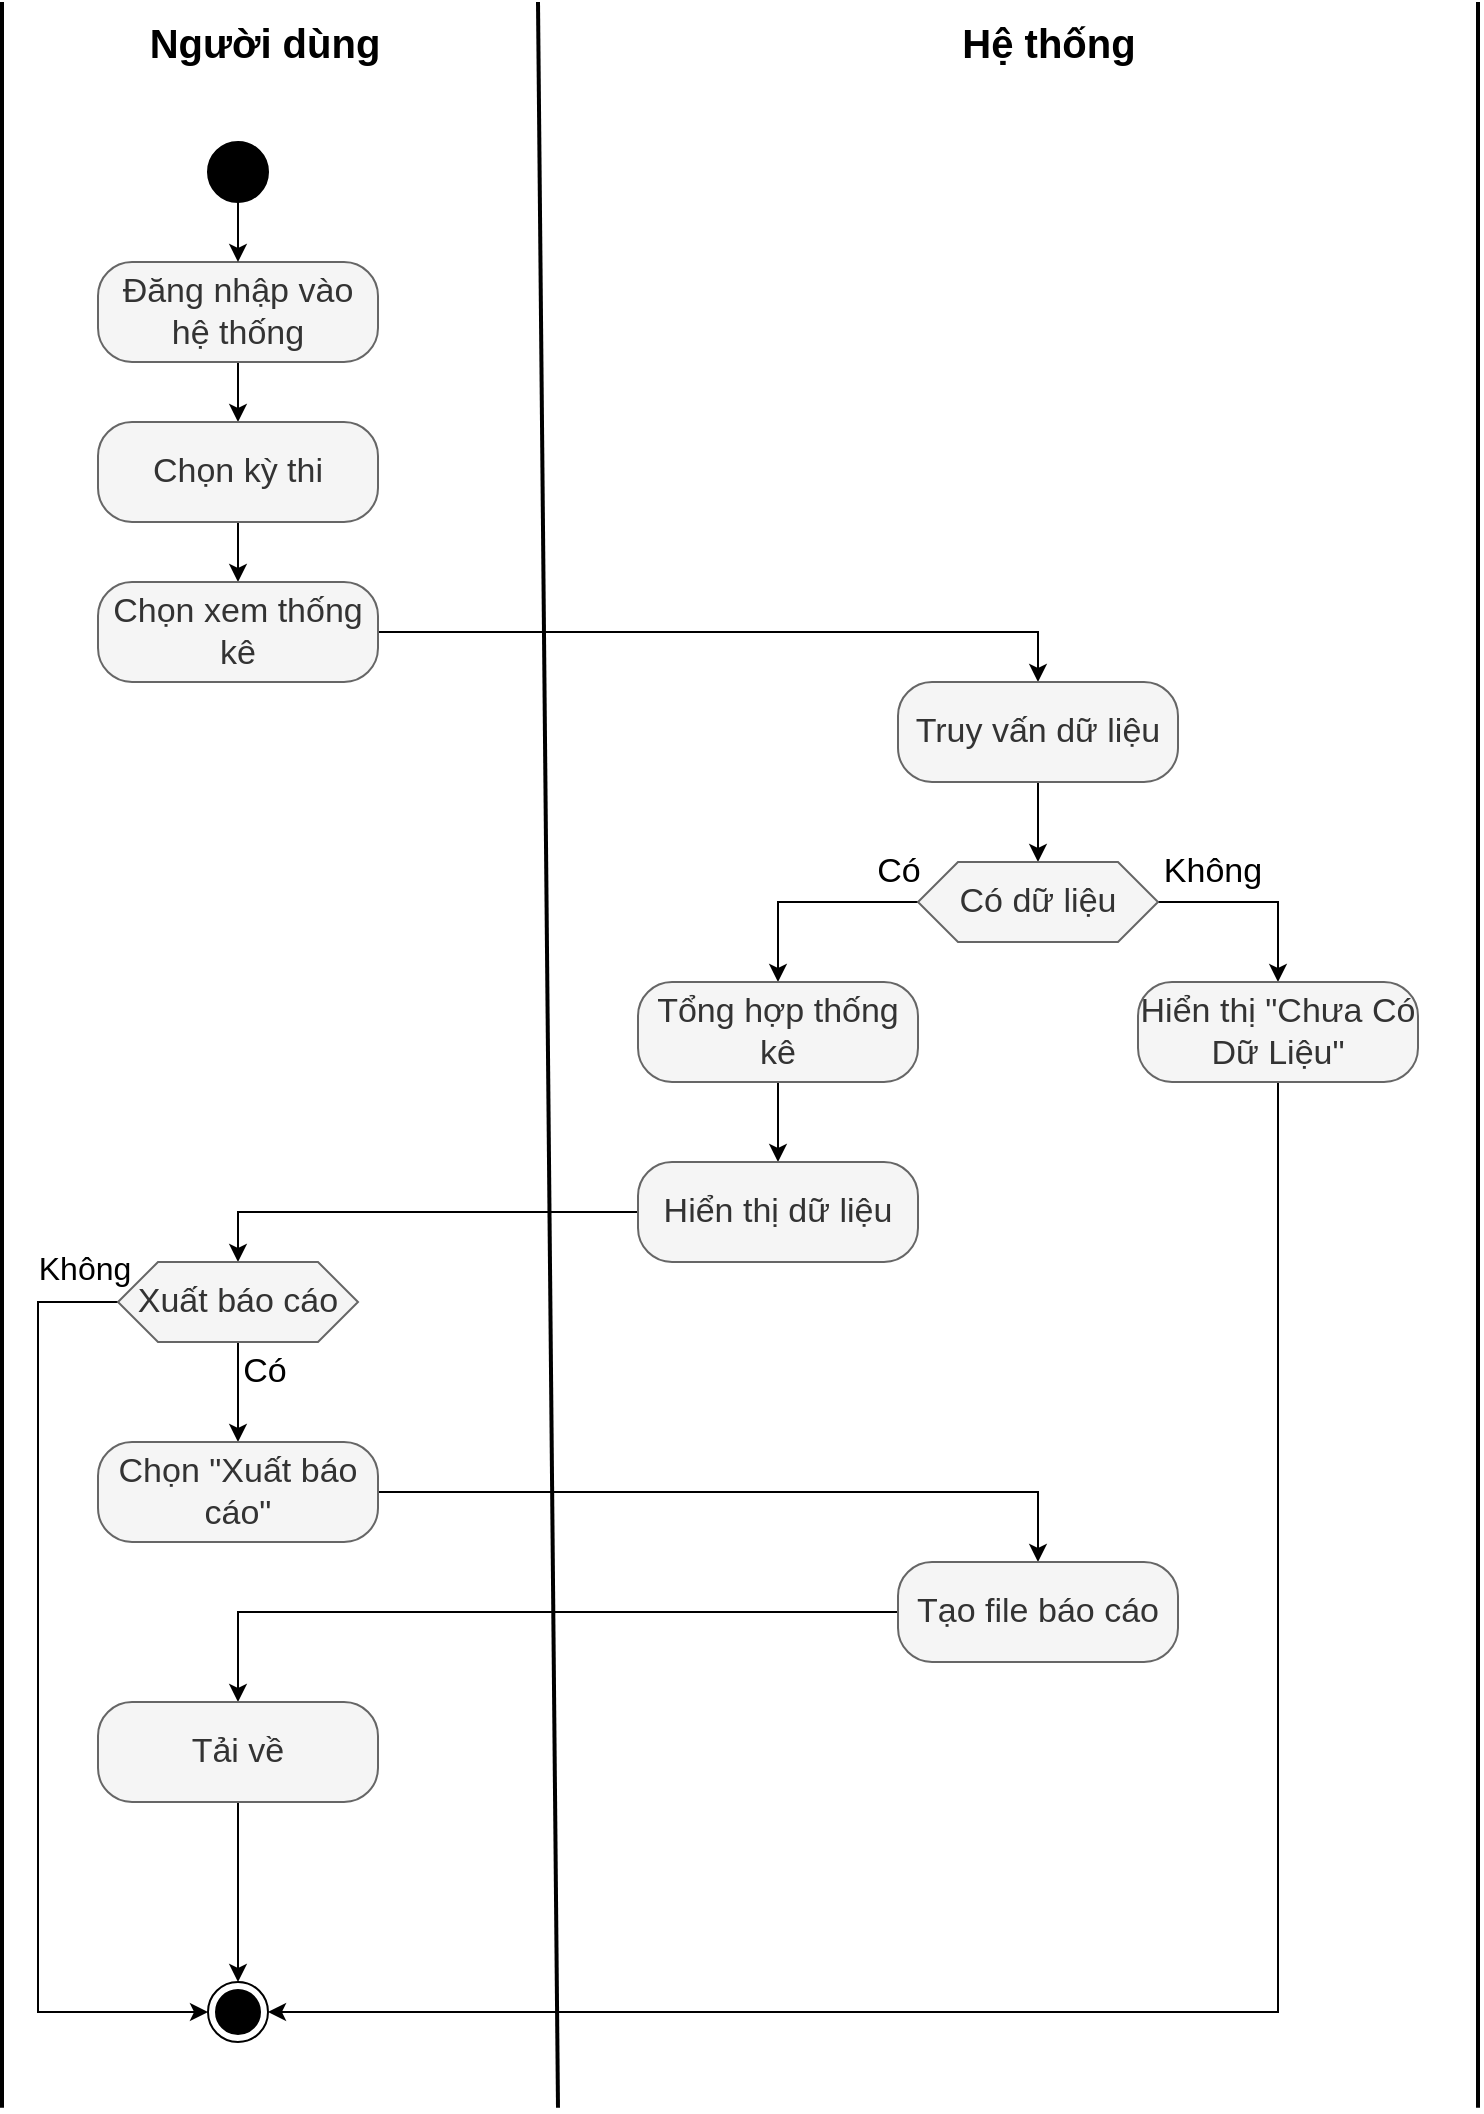 <mxfile version="26.0.7">
  <diagram name="Page-1" id="BU3BLhjhVnLhTqvIt0Mj">
    <mxGraphModel dx="2100" dy="1242" grid="1" gridSize="10" guides="1" tooltips="1" connect="1" arrows="1" fold="1" page="1" pageScale="1" pageWidth="850" pageHeight="1100" math="0" shadow="0">
      <root>
        <mxCell id="0" />
        <mxCell id="1" parent="0" />
        <mxCell id="X6O3BDCGTIPORPAaHyDT-7" value="" style="edgeStyle=orthogonalEdgeStyle;rounded=0;orthogonalLoop=1;jettySize=auto;html=1;fontSize=17;" parent="1" source="X6O3BDCGTIPORPAaHyDT-1" target="X6O3BDCGTIPORPAaHyDT-2" edge="1">
          <mxGeometry relative="1" as="geometry" />
        </mxCell>
        <mxCell id="X6O3BDCGTIPORPAaHyDT-1" value="Đăng nhập vào hệ thống" style="rounded=1;whiteSpace=wrap;html=1;fillColor=#f5f5f5;fontColor=#333333;strokeColor=#666666;arcSize=34;fontSize=17;" parent="1" vertex="1">
          <mxGeometry x="70" y="140" width="140" height="50" as="geometry" />
        </mxCell>
        <mxCell id="X6O3BDCGTIPORPAaHyDT-8" value="" style="edgeStyle=orthogonalEdgeStyle;rounded=0;orthogonalLoop=1;jettySize=auto;html=1;fontSize=17;" parent="1" source="X6O3BDCGTIPORPAaHyDT-2" target="X6O3BDCGTIPORPAaHyDT-3" edge="1">
          <mxGeometry relative="1" as="geometry" />
        </mxCell>
        <mxCell id="X6O3BDCGTIPORPAaHyDT-2" value="Chọn kỳ thi" style="rounded=1;whiteSpace=wrap;html=1;fillColor=#f5f5f5;fontColor=#333333;strokeColor=#666666;arcSize=34;fontSize=17;" parent="1" vertex="1">
          <mxGeometry x="70" y="220" width="140" height="50" as="geometry" />
        </mxCell>
        <mxCell id="X6O3BDCGTIPORPAaHyDT-9" style="edgeStyle=orthogonalEdgeStyle;rounded=0;orthogonalLoop=1;jettySize=auto;html=1;fontSize=17;" parent="1" source="X6O3BDCGTIPORPAaHyDT-3" target="X6O3BDCGTIPORPAaHyDT-4" edge="1">
          <mxGeometry relative="1" as="geometry">
            <Array as="points">
              <mxPoint x="540" y="325" />
            </Array>
          </mxGeometry>
        </mxCell>
        <mxCell id="X6O3BDCGTIPORPAaHyDT-3" value="Chọn xem thống kê" style="rounded=1;whiteSpace=wrap;html=1;fillColor=#f5f5f5;fontColor=#333333;strokeColor=#666666;arcSize=34;fontSize=17;" parent="1" vertex="1">
          <mxGeometry x="70" y="300" width="140" height="50" as="geometry" />
        </mxCell>
        <mxCell id="X6O3BDCGTIPORPAaHyDT-6" value="" style="edgeStyle=orthogonalEdgeStyle;rounded=0;orthogonalLoop=1;jettySize=auto;html=1;fontSize=17;" parent="1" source="X6O3BDCGTIPORPAaHyDT-4" target="X6O3BDCGTIPORPAaHyDT-5" edge="1">
          <mxGeometry relative="1" as="geometry" />
        </mxCell>
        <mxCell id="X6O3BDCGTIPORPAaHyDT-4" value="Truy vấn dữ liệu" style="rounded=1;whiteSpace=wrap;html=1;fillColor=#f5f5f5;fontColor=#333333;strokeColor=#666666;arcSize=34;fontSize=17;" parent="1" vertex="1">
          <mxGeometry x="470" y="350" width="140" height="50" as="geometry" />
        </mxCell>
        <mxCell id="X6O3BDCGTIPORPAaHyDT-11" style="edgeStyle=orthogonalEdgeStyle;rounded=0;orthogonalLoop=1;jettySize=auto;html=1;fontSize=17;" parent="1" source="X6O3BDCGTIPORPAaHyDT-5" target="X6O3BDCGTIPORPAaHyDT-10" edge="1">
          <mxGeometry relative="1" as="geometry">
            <Array as="points">
              <mxPoint x="410" y="460" />
            </Array>
          </mxGeometry>
        </mxCell>
        <mxCell id="X6O3BDCGTIPORPAaHyDT-16" style="edgeStyle=orthogonalEdgeStyle;rounded=0;orthogonalLoop=1;jettySize=auto;html=1;entryX=0.5;entryY=0;entryDx=0;entryDy=0;fontSize=17;" parent="1" source="X6O3BDCGTIPORPAaHyDT-5" target="X6O3BDCGTIPORPAaHyDT-14" edge="1">
          <mxGeometry relative="1" as="geometry">
            <Array as="points">
              <mxPoint x="660" y="460" />
            </Array>
          </mxGeometry>
        </mxCell>
        <mxCell id="X6O3BDCGTIPORPAaHyDT-5" value="Có dữ liệu" style="shape=hexagon;perimeter=hexagonPerimeter2;whiteSpace=wrap;html=1;fixedSize=1;fillColor=#f5f5f5;fontColor=#333333;strokeColor=#666666;fontSize=17;" parent="1" vertex="1">
          <mxGeometry x="480" y="440" width="120" height="40" as="geometry" />
        </mxCell>
        <mxCell id="X6O3BDCGTIPORPAaHyDT-13" value="" style="edgeStyle=orthogonalEdgeStyle;rounded=0;orthogonalLoop=1;jettySize=auto;html=1;fontSize=17;" parent="1" source="X6O3BDCGTIPORPAaHyDT-10" target="X6O3BDCGTIPORPAaHyDT-12" edge="1">
          <mxGeometry relative="1" as="geometry" />
        </mxCell>
        <mxCell id="X6O3BDCGTIPORPAaHyDT-10" value="Tổng hợp thống kê" style="rounded=1;whiteSpace=wrap;html=1;fillColor=#f5f5f5;fontColor=#333333;strokeColor=#666666;arcSize=34;fontSize=17;" parent="1" vertex="1">
          <mxGeometry x="340" y="500" width="140" height="50" as="geometry" />
        </mxCell>
        <mxCell id="X6O3BDCGTIPORPAaHyDT-22" style="edgeStyle=orthogonalEdgeStyle;rounded=0;orthogonalLoop=1;jettySize=auto;html=1;entryX=0.5;entryY=0;entryDx=0;entryDy=0;fontSize=17;" parent="1" source="X6O3BDCGTIPORPAaHyDT-12" target="X6O3BDCGTIPORPAaHyDT-18" edge="1">
          <mxGeometry relative="1" as="geometry" />
        </mxCell>
        <mxCell id="X6O3BDCGTIPORPAaHyDT-12" value="Hiển thị dữ liệu" style="rounded=1;whiteSpace=wrap;html=1;fillColor=#f5f5f5;fontColor=#333333;strokeColor=#666666;arcSize=34;fontSize=17;" parent="1" vertex="1">
          <mxGeometry x="340" y="590" width="140" height="50" as="geometry" />
        </mxCell>
        <mxCell id="X6O3BDCGTIPORPAaHyDT-34" style="edgeStyle=orthogonalEdgeStyle;rounded=0;orthogonalLoop=1;jettySize=auto;html=1;entryX=1;entryY=0.5;entryDx=0;entryDy=0;fontSize=17;" parent="1" source="X6O3BDCGTIPORPAaHyDT-14" target="X6O3BDCGTIPORPAaHyDT-23" edge="1">
          <mxGeometry relative="1" as="geometry">
            <Array as="points">
              <mxPoint x="660" y="1015" />
            </Array>
          </mxGeometry>
        </mxCell>
        <mxCell id="X6O3BDCGTIPORPAaHyDT-14" value="Hiển thị &quot;Chưa Có Dữ Liệu&quot;" style="rounded=1;whiteSpace=wrap;html=1;fillColor=#f5f5f5;fontColor=#333333;strokeColor=#666666;arcSize=34;fontSize=17;" parent="1" vertex="1">
          <mxGeometry x="590" y="500" width="140" height="50" as="geometry" />
        </mxCell>
        <mxCell id="X6O3BDCGTIPORPAaHyDT-15" value="Có" style="text;html=1;align=center;verticalAlign=middle;resizable=0;points=[];autosize=1;strokeColor=none;fillColor=none;fontSize=17;" parent="1" vertex="1">
          <mxGeometry x="445" y="430" width="50" height="30" as="geometry" />
        </mxCell>
        <mxCell id="X6O3BDCGTIPORPAaHyDT-17" value="Không" style="text;html=1;align=center;verticalAlign=middle;resizable=0;points=[];autosize=1;strokeColor=none;fillColor=none;fontSize=17;" parent="1" vertex="1">
          <mxGeometry x="592" y="430" width="70" height="30" as="geometry" />
        </mxCell>
        <mxCell id="X6O3BDCGTIPORPAaHyDT-20" value="" style="edgeStyle=orthogonalEdgeStyle;rounded=0;orthogonalLoop=1;jettySize=auto;html=1;fontSize=17;" parent="1" source="X6O3BDCGTIPORPAaHyDT-18" target="X6O3BDCGTIPORPAaHyDT-19" edge="1">
          <mxGeometry relative="1" as="geometry" />
        </mxCell>
        <mxCell id="X6O3BDCGTIPORPAaHyDT-32" style="edgeStyle=orthogonalEdgeStyle;rounded=0;orthogonalLoop=1;jettySize=auto;html=1;exitX=0;exitY=0.5;exitDx=0;exitDy=0;entryX=0;entryY=0.5;entryDx=0;entryDy=0;" parent="1" source="X6O3BDCGTIPORPAaHyDT-18" target="X6O3BDCGTIPORPAaHyDT-23" edge="1">
          <mxGeometry relative="1" as="geometry">
            <Array as="points">
              <mxPoint x="40" y="660" />
              <mxPoint x="40" y="1015" />
            </Array>
          </mxGeometry>
        </mxCell>
        <mxCell id="X6O3BDCGTIPORPAaHyDT-18" value="Xuất báo cáo" style="shape=hexagon;perimeter=hexagonPerimeter2;whiteSpace=wrap;html=1;fixedSize=1;fillColor=#f5f5f5;fontColor=#333333;strokeColor=#666666;fontSize=17;" parent="1" vertex="1">
          <mxGeometry x="80" y="640" width="120" height="40" as="geometry" />
        </mxCell>
        <mxCell id="X6O3BDCGTIPORPAaHyDT-28" style="edgeStyle=orthogonalEdgeStyle;rounded=0;orthogonalLoop=1;jettySize=auto;html=1;fontSize=17;" parent="1" source="X6O3BDCGTIPORPAaHyDT-19" target="X6O3BDCGTIPORPAaHyDT-27" edge="1">
          <mxGeometry relative="1" as="geometry" />
        </mxCell>
        <mxCell id="X6O3BDCGTIPORPAaHyDT-19" value="Chọn &quot;Xuất báo cáo&quot;" style="rounded=1;whiteSpace=wrap;html=1;fillColor=#f5f5f5;fontColor=#333333;strokeColor=#666666;arcSize=34;fontSize=17;" parent="1" vertex="1">
          <mxGeometry x="70" y="730" width="140" height="50" as="geometry" />
        </mxCell>
        <mxCell id="X6O3BDCGTIPORPAaHyDT-21" value="Có" style="text;html=1;align=center;verticalAlign=middle;resizable=0;points=[];autosize=1;strokeColor=none;fillColor=none;fontSize=17;" parent="1" vertex="1">
          <mxGeometry x="128" y="680" width="50" height="30" as="geometry" />
        </mxCell>
        <mxCell id="X6O3BDCGTIPORPAaHyDT-23" value="" style="ellipse;html=1;shape=endState;fillColor=#000000;strokeColor=light-dark(#000000, #ff9090);fontSize=17;" parent="1" vertex="1">
          <mxGeometry x="125" y="1000" width="30" height="30" as="geometry" />
        </mxCell>
        <mxCell id="X6O3BDCGTIPORPAaHyDT-26" value="" style="edgeStyle=orthogonalEdgeStyle;rounded=0;orthogonalLoop=1;jettySize=auto;html=1;" parent="1" source="X6O3BDCGTIPORPAaHyDT-25" target="X6O3BDCGTIPORPAaHyDT-1" edge="1">
          <mxGeometry relative="1" as="geometry" />
        </mxCell>
        <mxCell id="X6O3BDCGTIPORPAaHyDT-25" value="" style="ellipse;fillColor=strokeColor;html=1;" parent="1" vertex="1">
          <mxGeometry x="125" y="80" width="30" height="30" as="geometry" />
        </mxCell>
        <mxCell id="X6O3BDCGTIPORPAaHyDT-30" style="edgeStyle=orthogonalEdgeStyle;rounded=0;orthogonalLoop=1;jettySize=auto;html=1;fontSize=17;" parent="1" source="X6O3BDCGTIPORPAaHyDT-27" target="X6O3BDCGTIPORPAaHyDT-29" edge="1">
          <mxGeometry relative="1" as="geometry" />
        </mxCell>
        <mxCell id="X6O3BDCGTIPORPAaHyDT-27" value="Tạo file báo cáo" style="rounded=1;whiteSpace=wrap;html=1;fillColor=#f5f5f5;fontColor=#333333;strokeColor=#666666;arcSize=34;fontSize=17;" parent="1" vertex="1">
          <mxGeometry x="470" y="790" width="140" height="50" as="geometry" />
        </mxCell>
        <mxCell id="X6O3BDCGTIPORPAaHyDT-31" value="" style="edgeStyle=orthogonalEdgeStyle;rounded=0;orthogonalLoop=1;jettySize=auto;html=1;fontSize=17;" parent="1" source="X6O3BDCGTIPORPAaHyDT-29" target="X6O3BDCGTIPORPAaHyDT-23" edge="1">
          <mxGeometry relative="1" as="geometry" />
        </mxCell>
        <mxCell id="X6O3BDCGTIPORPAaHyDT-29" value="Tải về" style="rounded=1;whiteSpace=wrap;html=1;fillColor=#f5f5f5;fontColor=#333333;strokeColor=#666666;arcSize=34;fontSize=17;" parent="1" vertex="1">
          <mxGeometry x="70" y="860" width="140" height="50" as="geometry" />
        </mxCell>
        <mxCell id="X6O3BDCGTIPORPAaHyDT-33" value="Không" style="text;html=1;align=center;verticalAlign=middle;resizable=0;points=[];autosize=1;strokeColor=none;fillColor=none;fontSize=16;" parent="1" vertex="1">
          <mxGeometry x="28" y="628" width="70" height="30" as="geometry" />
        </mxCell>
        <mxCell id="X6O3BDCGTIPORPAaHyDT-36" value="" style="endArrow=none;html=1;rounded=0;endSize=10;startSize=10;strokeWidth=2;" parent="1" edge="1">
          <mxGeometry width="50" height="50" relative="1" as="geometry">
            <mxPoint x="300" y="1062.824" as="sourcePoint" />
            <mxPoint x="290" y="10" as="targetPoint" />
          </mxGeometry>
        </mxCell>
        <mxCell id="X6O3BDCGTIPORPAaHyDT-37" value="" style="endArrow=none;html=1;rounded=0;endSize=10;startSize=10;strokeWidth=2;" parent="1" edge="1">
          <mxGeometry width="50" height="50" relative="1" as="geometry">
            <mxPoint x="22" y="1062.824" as="sourcePoint" />
            <mxPoint x="22" y="10" as="targetPoint" />
          </mxGeometry>
        </mxCell>
        <mxCell id="X6O3BDCGTIPORPAaHyDT-38" value="" style="endArrow=none;html=1;rounded=0;endSize=10;startSize=10;strokeWidth=2;" parent="1" edge="1">
          <mxGeometry width="50" height="50" relative="1" as="geometry">
            <mxPoint x="760" y="1062.824" as="sourcePoint" />
            <mxPoint x="760" y="10" as="targetPoint" />
          </mxGeometry>
        </mxCell>
        <mxCell id="X6O3BDCGTIPORPAaHyDT-39" value="&lt;font style=&quot;font-size: 20px;&quot;&gt;Người dùng&lt;/font&gt;" style="text;html=1;align=center;verticalAlign=middle;resizable=0;points=[];autosize=1;strokeColor=none;fillColor=none;fontStyle=1" parent="1" vertex="1">
          <mxGeometry x="88" y="10" width="130" height="40" as="geometry" />
        </mxCell>
        <mxCell id="X6O3BDCGTIPORPAaHyDT-40" value="&lt;font style=&quot;font-size: 20px;&quot;&gt;Hệ thống&lt;/font&gt;" style="text;html=1;align=center;verticalAlign=middle;resizable=0;points=[];autosize=1;strokeColor=none;fillColor=none;fontStyle=1" parent="1" vertex="1">
          <mxGeometry x="495" y="10" width="100" height="40" as="geometry" />
        </mxCell>
      </root>
    </mxGraphModel>
  </diagram>
</mxfile>
